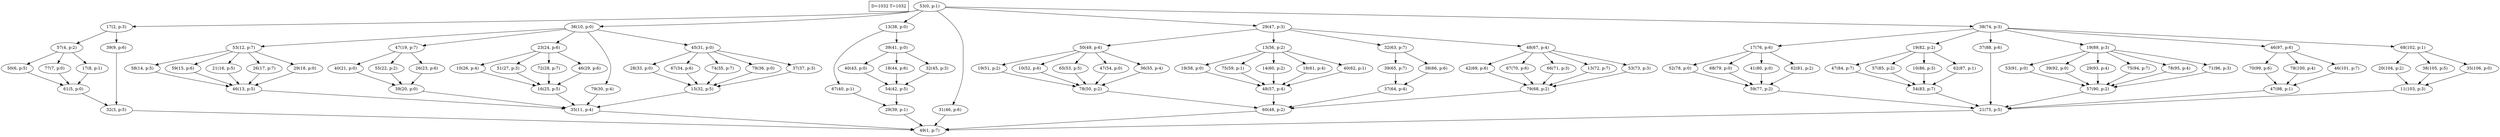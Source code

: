 digraph Task {
i [shape=box, label="D=1032 T=1032"]; 
0 [label="53(0, p:1)"];
1 [label="49(1, p:7)"];
2 [label="17(2, p:3)"];
3 [label="32(3, p:5)"];
4 [label="57(4, p:2)"];
5 [label="61(5, p:0)"];
6 [label="50(6, p:5)"];
7 [label="77(7, p:0)"];
8 [label="17(8, p:1)"];
9 [label="39(9, p:6)"];
10 [label="36(10, p:0)"];
11 [label="35(11, p:4)"];
12 [label="53(12, p:7)"];
13 [label="46(13, p:5)"];
14 [label="58(14, p:5)"];
15 [label="59(15, p:6)"];
16 [label="21(16, p:5)"];
17 [label="26(17, p:7)"];
18 [label="29(18, p:0)"];
19 [label="47(19, p:7)"];
20 [label="39(20, p:0)"];
21 [label="40(21, p:0)"];
22 [label="55(22, p:2)"];
23 [label="26(23, p:6)"];
24 [label="23(24, p:6)"];
25 [label="16(25, p:5)"];
26 [label="10(26, p:4)"];
27 [label="51(27, p:3)"];
28 [label="72(28, p:7)"];
29 [label="46(29, p:6)"];
30 [label="79(30, p:4)"];
31 [label="45(31, p:0)"];
32 [label="15(32, p:5)"];
33 [label="28(33, p:0)"];
34 [label="67(34, p:6)"];
35 [label="74(35, p:7)"];
36 [label="79(36, p:0)"];
37 [label="37(37, p:3)"];
38 [label="13(38, p:0)"];
39 [label="29(39, p:1)"];
40 [label="67(40, p:1)"];
41 [label="39(41, p:0)"];
42 [label="54(42, p:5)"];
43 [label="40(43, p:0)"];
44 [label="18(44, p:6)"];
45 [label="32(45, p:3)"];
46 [label="31(46, p:6)"];
47 [label="29(47, p:3)"];
48 [label="60(48, p:2)"];
49 [label="50(49, p:6)"];
50 [label="78(50, p:2)"];
51 [label="19(51, p:2)"];
52 [label="10(52, p:6)"];
53 [label="65(53, p:5)"];
54 [label="47(54, p:0)"];
55 [label="36(55, p:4)"];
56 [label="13(56, p:2)"];
57 [label="48(57, p:4)"];
58 [label="19(58, p:0)"];
59 [label="75(59, p:1)"];
60 [label="14(60, p:2)"];
61 [label="18(61, p:4)"];
62 [label="40(62, p:1)"];
63 [label="32(63, p:7)"];
64 [label="37(64, p:4)"];
65 [label="39(65, p:7)"];
66 [label="38(66, p:6)"];
67 [label="48(67, p:4)"];
68 [label="79(68, p:2)"];
69 [label="42(69, p:6)"];
70 [label="67(70, p:6)"];
71 [label="66(71, p:3)"];
72 [label="13(72, p:7)"];
73 [label="53(73, p:3)"];
74 [label="38(74, p:3)"];
75 [label="21(75, p:5)"];
76 [label="17(76, p:6)"];
77 [label="59(77, p:2)"];
78 [label="52(78, p:0)"];
79 [label="68(79, p:0)"];
80 [label="41(80, p:0)"];
81 [label="62(81, p:2)"];
82 [label="19(82, p:2)"];
83 [label="54(83, p:7)"];
84 [label="47(84, p:7)"];
85 [label="57(85, p:2)"];
86 [label="10(86, p:3)"];
87 [label="62(87, p:1)"];
88 [label="37(88, p:6)"];
89 [label="19(89, p:3)"];
90 [label="57(90, p:2)"];
91 [label="53(91, p:0)"];
92 [label="39(92, p:0)"];
93 [label="29(93, p:4)"];
94 [label="75(94, p:7)"];
95 [label="78(95, p:4)"];
96 [label="71(96, p:3)"];
97 [label="46(97, p:6)"];
98 [label="47(98, p:1)"];
99 [label="70(99, p:6)"];
100 [label="78(100, p:4)"];
101 [label="46(101, p:7)"];
102 [label="68(102, p:1)"];
103 [label="11(103, p:3)"];
104 [label="20(104, p:2)"];
105 [label="38(105, p:5)"];
106 [label="35(106, p:0)"];
0 -> 2;
0 -> 10;
0 -> 38;
0 -> 46;
0 -> 47;
0 -> 74;
2 -> 4;
2 -> 9;
3 -> 1;
4 -> 6;
4 -> 7;
4 -> 8;
5 -> 3;
6 -> 5;
7 -> 5;
8 -> 5;
9 -> 3;
10 -> 12;
10 -> 19;
10 -> 24;
10 -> 30;
10 -> 31;
11 -> 1;
12 -> 14;
12 -> 15;
12 -> 16;
12 -> 17;
12 -> 18;
13 -> 11;
14 -> 13;
15 -> 13;
16 -> 13;
17 -> 13;
18 -> 13;
19 -> 21;
19 -> 22;
19 -> 23;
20 -> 11;
21 -> 20;
22 -> 20;
23 -> 20;
24 -> 26;
24 -> 27;
24 -> 28;
24 -> 29;
25 -> 11;
26 -> 25;
27 -> 25;
28 -> 25;
29 -> 25;
30 -> 11;
31 -> 33;
31 -> 34;
31 -> 35;
31 -> 36;
31 -> 37;
32 -> 11;
33 -> 32;
34 -> 32;
35 -> 32;
36 -> 32;
37 -> 32;
38 -> 40;
38 -> 41;
39 -> 1;
40 -> 39;
41 -> 43;
41 -> 44;
41 -> 45;
42 -> 39;
43 -> 42;
44 -> 42;
45 -> 42;
46 -> 1;
47 -> 49;
47 -> 56;
47 -> 63;
47 -> 67;
48 -> 1;
49 -> 51;
49 -> 52;
49 -> 53;
49 -> 54;
49 -> 55;
50 -> 48;
51 -> 50;
52 -> 50;
53 -> 50;
54 -> 50;
55 -> 50;
56 -> 58;
56 -> 59;
56 -> 60;
56 -> 61;
56 -> 62;
57 -> 48;
58 -> 57;
59 -> 57;
60 -> 57;
61 -> 57;
62 -> 57;
63 -> 65;
63 -> 66;
64 -> 48;
65 -> 64;
66 -> 64;
67 -> 69;
67 -> 70;
67 -> 71;
67 -> 72;
67 -> 73;
68 -> 48;
69 -> 68;
70 -> 68;
71 -> 68;
72 -> 68;
73 -> 68;
74 -> 76;
74 -> 82;
74 -> 88;
74 -> 89;
74 -> 97;
74 -> 102;
75 -> 1;
76 -> 78;
76 -> 79;
76 -> 80;
76 -> 81;
77 -> 75;
78 -> 77;
79 -> 77;
80 -> 77;
81 -> 77;
82 -> 84;
82 -> 85;
82 -> 86;
82 -> 87;
83 -> 75;
84 -> 83;
85 -> 83;
86 -> 83;
87 -> 83;
88 -> 75;
89 -> 91;
89 -> 92;
89 -> 93;
89 -> 94;
89 -> 95;
89 -> 96;
90 -> 75;
91 -> 90;
92 -> 90;
93 -> 90;
94 -> 90;
95 -> 90;
96 -> 90;
97 -> 99;
97 -> 100;
97 -> 101;
98 -> 75;
99 -> 98;
100 -> 98;
101 -> 98;
102 -> 104;
102 -> 105;
102 -> 106;
103 -> 75;
104 -> 103;
105 -> 103;
106 -> 103;
}